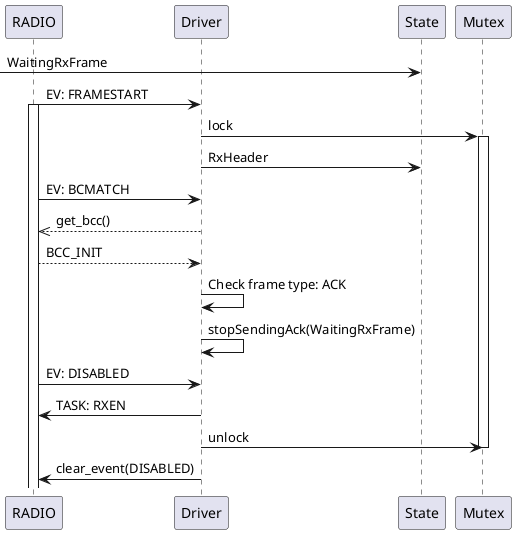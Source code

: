 @startuml

participant RADIO
participant Driver

      -> State: WaitingRxFrame
      
RADIO  -> Driver: EV: FRAMESTART
activate RADIO
Driver -> Mutex: lock
activate Mutex
Driver -> State: RxHeader

RADIO   -> Driver: EV: BCMATCH
Driver -->> RADIO: get_bcc()
RADIO  --> Driver: BCC_INIT
Driver  -> Driver: Check frame type: ACK
Driver  -> Driver: stopSendingAck(WaitingRxFrame)

RADIO   -> Driver: EV: DISABLED
Driver  -> RADIO:  TASK: RXEN
Driver  -> Mutex:  unlock
deactivate Mutex
Driver  -> RADIO:  clear_event(DISABLED)
     

@enduml
